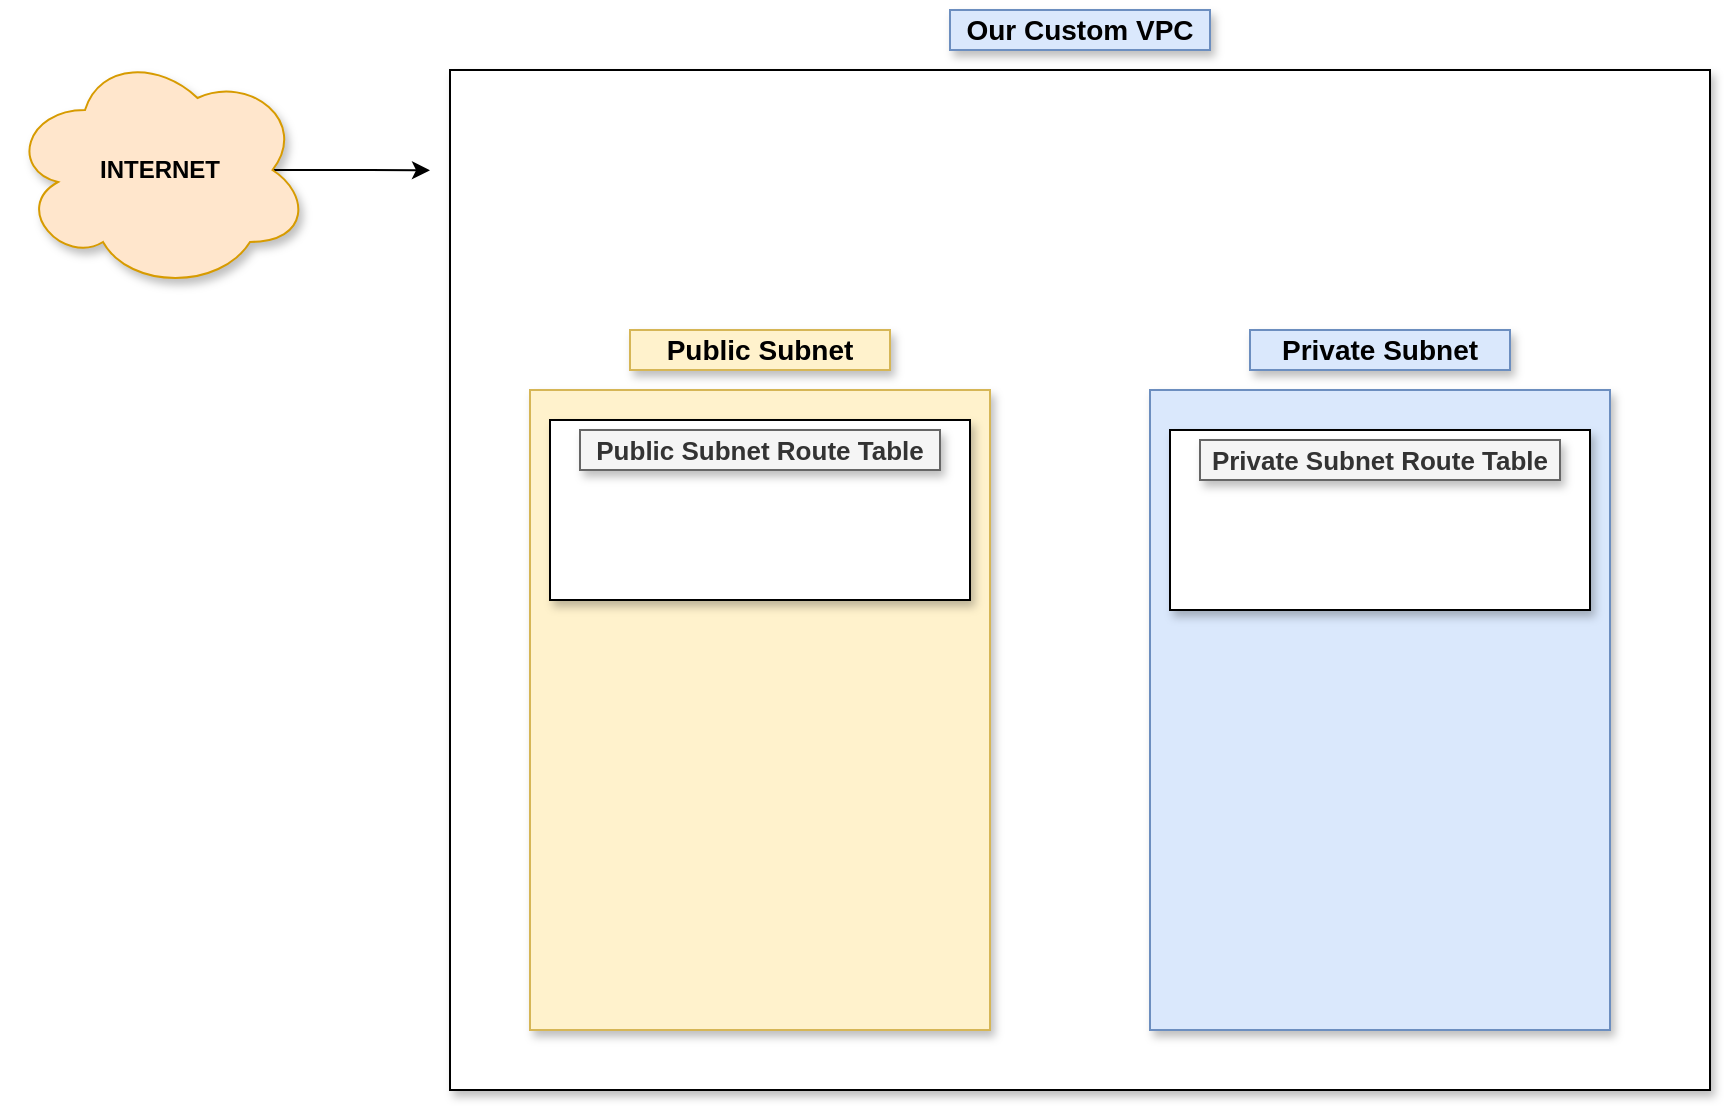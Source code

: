<mxfile version="13.10.9" type="github">
  <diagram id="4cFyjErOvzvpscptfe8b" name="Page-1">
    <mxGraphModel dx="2035" dy="614" grid="1" gridSize="10" guides="1" tooltips="1" connect="1" arrows="1" fold="1" page="1" pageScale="1" pageWidth="850" pageHeight="1100" math="0" shadow="0">
      <root>
        <mxCell id="0" />
        <mxCell id="1" parent="0" />
        <mxCell id="DU86xdA9OpCmwGyD7wXK-1" value="" style="rounded=0;whiteSpace=wrap;html=1;shadow=1;" vertex="1" parent="1">
          <mxGeometry x="110" y="140" width="630" height="510" as="geometry" />
        </mxCell>
        <mxCell id="DU86xdA9OpCmwGyD7wXK-9" style="edgeStyle=orthogonalEdgeStyle;rounded=0;orthogonalLoop=1;jettySize=auto;html=1;exitX=0.875;exitY=0.5;exitDx=0;exitDy=0;exitPerimeter=0;" edge="1" parent="1" source="DU86xdA9OpCmwGyD7wXK-2">
          <mxGeometry relative="1" as="geometry">
            <mxPoint x="100" y="190.167" as="targetPoint" />
          </mxGeometry>
        </mxCell>
        <mxCell id="DU86xdA9OpCmwGyD7wXK-2" value="&lt;b&gt;INTERNET&lt;/b&gt;" style="ellipse;shape=cloud;whiteSpace=wrap;html=1;shadow=1;fillColor=#ffe6cc;strokeColor=#d79b00;" vertex="1" parent="1">
          <mxGeometry x="-110" y="130" width="150" height="120" as="geometry" />
        </mxCell>
        <mxCell id="DU86xdA9OpCmwGyD7wXK-3" value="&lt;b&gt;&lt;font style=&quot;font-size: 14px&quot;&gt;Our Custom VPC&lt;/font&gt;&lt;/b&gt;" style="text;html=1;strokeColor=#6c8ebf;fillColor=#dae8fc;align=center;verticalAlign=middle;whiteSpace=wrap;rounded=0;shadow=1;" vertex="1" parent="1">
          <mxGeometry x="360" y="110" width="130" height="20" as="geometry" />
        </mxCell>
        <mxCell id="DU86xdA9OpCmwGyD7wXK-4" value="" style="rounded=0;whiteSpace=wrap;html=1;shadow=1;fillColor=#fff2cc;strokeColor=#d6b656;" vertex="1" parent="1">
          <mxGeometry x="150" y="300" width="230" height="320" as="geometry" />
        </mxCell>
        <mxCell id="DU86xdA9OpCmwGyD7wXK-5" value="" style="rounded=0;whiteSpace=wrap;html=1;shadow=1;fillColor=#dae8fc;strokeColor=#6c8ebf;" vertex="1" parent="1">
          <mxGeometry x="460" y="300" width="230" height="320" as="geometry" />
        </mxCell>
        <mxCell id="DU86xdA9OpCmwGyD7wXK-6" value="&lt;b&gt;&lt;font style=&quot;font-size: 14px&quot;&gt;Public Subnet&lt;/font&gt;&lt;/b&gt;" style="text;html=1;strokeColor=#d6b656;fillColor=#fff2cc;align=center;verticalAlign=middle;whiteSpace=wrap;rounded=0;shadow=1;" vertex="1" parent="1">
          <mxGeometry x="200" y="270" width="130" height="20" as="geometry" />
        </mxCell>
        <mxCell id="DU86xdA9OpCmwGyD7wXK-7" value="&lt;b&gt;&lt;font style=&quot;font-size: 14px&quot;&gt;Private Subnet&lt;/font&gt;&lt;/b&gt;" style="text;html=1;strokeColor=#6c8ebf;fillColor=#dae8fc;align=center;verticalAlign=middle;whiteSpace=wrap;rounded=0;shadow=1;" vertex="1" parent="1">
          <mxGeometry x="510" y="270" width="130" height="20" as="geometry" />
        </mxCell>
        <mxCell id="DU86xdA9OpCmwGyD7wXK-10" value="" style="rounded=0;whiteSpace=wrap;html=1;shadow=1;" vertex="1" parent="1">
          <mxGeometry x="160" y="315" width="210" height="90" as="geometry" />
        </mxCell>
        <mxCell id="DU86xdA9OpCmwGyD7wXK-11" value="" style="rounded=0;whiteSpace=wrap;html=1;shadow=1;" vertex="1" parent="1">
          <mxGeometry x="470" y="320" width="210" height="90" as="geometry" />
        </mxCell>
        <mxCell id="DU86xdA9OpCmwGyD7wXK-12" value="&lt;b&gt;&lt;font style=&quot;font-size: 13px&quot;&gt;Public Subnet Route Table&lt;/font&gt;&lt;/b&gt;" style="text;html=1;strokeColor=#666666;fillColor=#f5f5f5;align=center;verticalAlign=middle;whiteSpace=wrap;rounded=0;shadow=1;fontColor=#333333;" vertex="1" parent="1">
          <mxGeometry x="175" y="320" width="180" height="20" as="geometry" />
        </mxCell>
        <mxCell id="DU86xdA9OpCmwGyD7wXK-13" value="&lt;b&gt;&lt;font style=&quot;font-size: 13px&quot;&gt;Private Subnet Route Table&lt;/font&gt;&lt;/b&gt;" style="text;html=1;strokeColor=#666666;fillColor=#f5f5f5;align=center;verticalAlign=middle;whiteSpace=wrap;rounded=0;shadow=1;fontColor=#333333;" vertex="1" parent="1">
          <mxGeometry x="485" y="325" width="180" height="20" as="geometry" />
        </mxCell>
      </root>
    </mxGraphModel>
  </diagram>
</mxfile>
